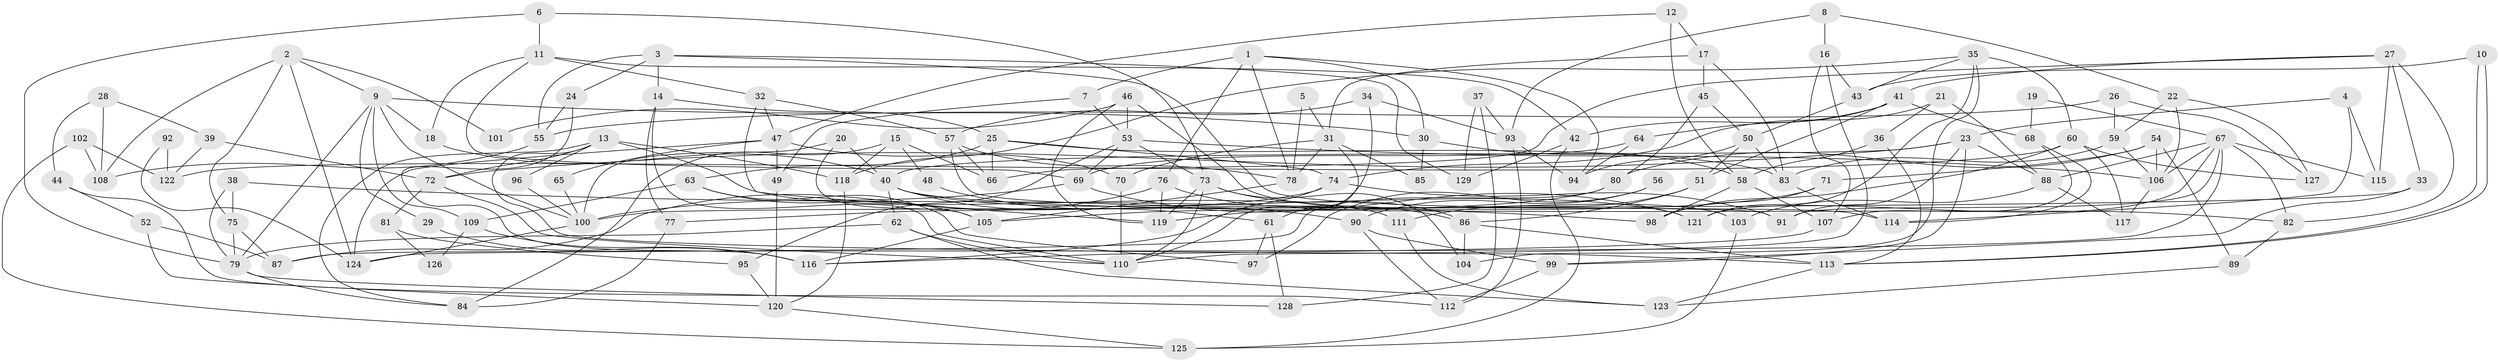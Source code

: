 // Generated by graph-tools (version 1.1) at 2025/02/03/09/25 03:02:04]
// undirected, 129 vertices, 258 edges
graph export_dot {
graph [start="1"]
  node [color=gray90,style=filled];
  1;
  2;
  3;
  4;
  5;
  6;
  7;
  8;
  9;
  10;
  11;
  12;
  13;
  14;
  15;
  16;
  17;
  18;
  19;
  20;
  21;
  22;
  23;
  24;
  25;
  26;
  27;
  28;
  29;
  30;
  31;
  32;
  33;
  34;
  35;
  36;
  37;
  38;
  39;
  40;
  41;
  42;
  43;
  44;
  45;
  46;
  47;
  48;
  49;
  50;
  51;
  52;
  53;
  54;
  55;
  56;
  57;
  58;
  59;
  60;
  61;
  62;
  63;
  64;
  65;
  66;
  67;
  68;
  69;
  70;
  71;
  72;
  73;
  74;
  75;
  76;
  77;
  78;
  79;
  80;
  81;
  82;
  83;
  84;
  85;
  86;
  87;
  88;
  89;
  90;
  91;
  92;
  93;
  94;
  95;
  96;
  97;
  98;
  99;
  100;
  101;
  102;
  103;
  104;
  105;
  106;
  107;
  108;
  109;
  110;
  111;
  112;
  113;
  114;
  115;
  116;
  117;
  118;
  119;
  120;
  121;
  122;
  123;
  124;
  125;
  126;
  127;
  128;
  129;
  1 -- 30;
  1 -- 7;
  1 -- 76;
  1 -- 78;
  1 -- 94;
  2 -- 9;
  2 -- 75;
  2 -- 101;
  2 -- 108;
  2 -- 124;
  3 -- 14;
  3 -- 129;
  3 -- 24;
  3 -- 55;
  3 -- 114;
  4 -- 114;
  4 -- 115;
  4 -- 23;
  5 -- 78;
  5 -- 31;
  6 -- 79;
  6 -- 73;
  6 -- 11;
  7 -- 53;
  7 -- 49;
  8 -- 93;
  8 -- 22;
  8 -- 16;
  9 -- 109;
  9 -- 100;
  9 -- 18;
  9 -- 29;
  9 -- 30;
  9 -- 79;
  10 -- 113;
  10 -- 113;
  10 -- 43;
  11 -- 69;
  11 -- 18;
  11 -- 32;
  11 -- 42;
  12 -- 47;
  12 -- 58;
  12 -- 17;
  13 -- 118;
  13 -- 84;
  13 -- 72;
  13 -- 96;
  13 -- 111;
  13 -- 113;
  14 -- 110;
  14 -- 25;
  14 -- 77;
  15 -- 66;
  15 -- 84;
  15 -- 48;
  15 -- 118;
  16 -- 43;
  16 -- 107;
  16 -- 110;
  17 -- 83;
  17 -- 31;
  17 -- 45;
  18 -- 40;
  19 -- 67;
  19 -- 68;
  20 -- 40;
  20 -- 100;
  20 -- 105;
  21 -- 36;
  21 -- 88;
  21 -- 74;
  22 -- 106;
  22 -- 59;
  22 -- 127;
  23 -- 40;
  23 -- 72;
  23 -- 88;
  23 -- 91;
  23 -- 99;
  24 -- 116;
  24 -- 55;
  25 -- 74;
  25 -- 66;
  25 -- 63;
  25 -- 83;
  26 -- 55;
  26 -- 59;
  26 -- 127;
  27 -- 33;
  27 -- 41;
  27 -- 66;
  27 -- 82;
  27 -- 115;
  28 -- 108;
  28 -- 39;
  28 -- 44;
  29 -- 116;
  30 -- 58;
  30 -- 85;
  31 -- 78;
  31 -- 61;
  31 -- 70;
  31 -- 85;
  32 -- 119;
  32 -- 47;
  32 -- 57;
  33 -- 99;
  33 -- 100;
  34 -- 57;
  34 -- 110;
  34 -- 93;
  35 -- 121;
  35 -- 60;
  35 -- 43;
  35 -- 104;
  35 -- 118;
  36 -- 58;
  36 -- 113;
  37 -- 128;
  37 -- 93;
  37 -- 129;
  38 -- 79;
  38 -- 75;
  38 -- 98;
  39 -- 122;
  39 -- 72;
  40 -- 82;
  40 -- 61;
  40 -- 62;
  40 -- 121;
  41 -- 51;
  41 -- 64;
  41 -- 42;
  41 -- 68;
  42 -- 125;
  42 -- 129;
  43 -- 50;
  44 -- 52;
  44 -- 112;
  45 -- 50;
  45 -- 80;
  46 -- 53;
  46 -- 119;
  46 -- 101;
  46 -- 103;
  47 -- 70;
  47 -- 49;
  47 -- 65;
  47 -- 124;
  48 -- 90;
  49 -- 120;
  50 -- 51;
  50 -- 83;
  50 -- 94;
  51 -- 111;
  51 -- 86;
  52 -- 87;
  52 -- 120;
  53 -- 73;
  53 -- 106;
  53 -- 69;
  53 -- 95;
  54 -- 89;
  54 -- 80;
  54 -- 71;
  54 -- 106;
  55 -- 108;
  56 -- 90;
  56 -- 97;
  57 -- 78;
  57 -- 66;
  57 -- 91;
  58 -- 107;
  58 -- 98;
  59 -- 106;
  59 -- 83;
  60 -- 127;
  60 -- 98;
  60 -- 117;
  60 -- 122;
  61 -- 97;
  61 -- 128;
  62 -- 110;
  62 -- 79;
  62 -- 123;
  63 -- 105;
  63 -- 97;
  63 -- 109;
  64 -- 69;
  64 -- 94;
  65 -- 100;
  67 -- 106;
  67 -- 91;
  67 -- 82;
  67 -- 87;
  67 -- 88;
  67 -- 115;
  67 -- 121;
  68 -- 107;
  68 -- 114;
  69 -- 121;
  69 -- 100;
  70 -- 110;
  71 -- 119;
  71 -- 98;
  72 -- 81;
  72 -- 110;
  73 -- 110;
  73 -- 104;
  73 -- 86;
  73 -- 119;
  74 -- 91;
  74 -- 77;
  74 -- 116;
  75 -- 87;
  75 -- 79;
  76 -- 86;
  76 -- 87;
  76 -- 119;
  77 -- 84;
  78 -- 105;
  79 -- 84;
  79 -- 128;
  80 -- 124;
  80 -- 105;
  81 -- 95;
  81 -- 126;
  82 -- 89;
  83 -- 114;
  86 -- 113;
  86 -- 104;
  88 -- 103;
  88 -- 117;
  89 -- 123;
  90 -- 112;
  90 -- 99;
  92 -- 122;
  92 -- 124;
  93 -- 94;
  93 -- 112;
  95 -- 120;
  96 -- 100;
  99 -- 112;
  100 -- 124;
  102 -- 125;
  102 -- 108;
  102 -- 122;
  103 -- 125;
  105 -- 116;
  106 -- 117;
  107 -- 116;
  109 -- 116;
  109 -- 126;
  111 -- 123;
  113 -- 123;
  118 -- 120;
  120 -- 125;
}
